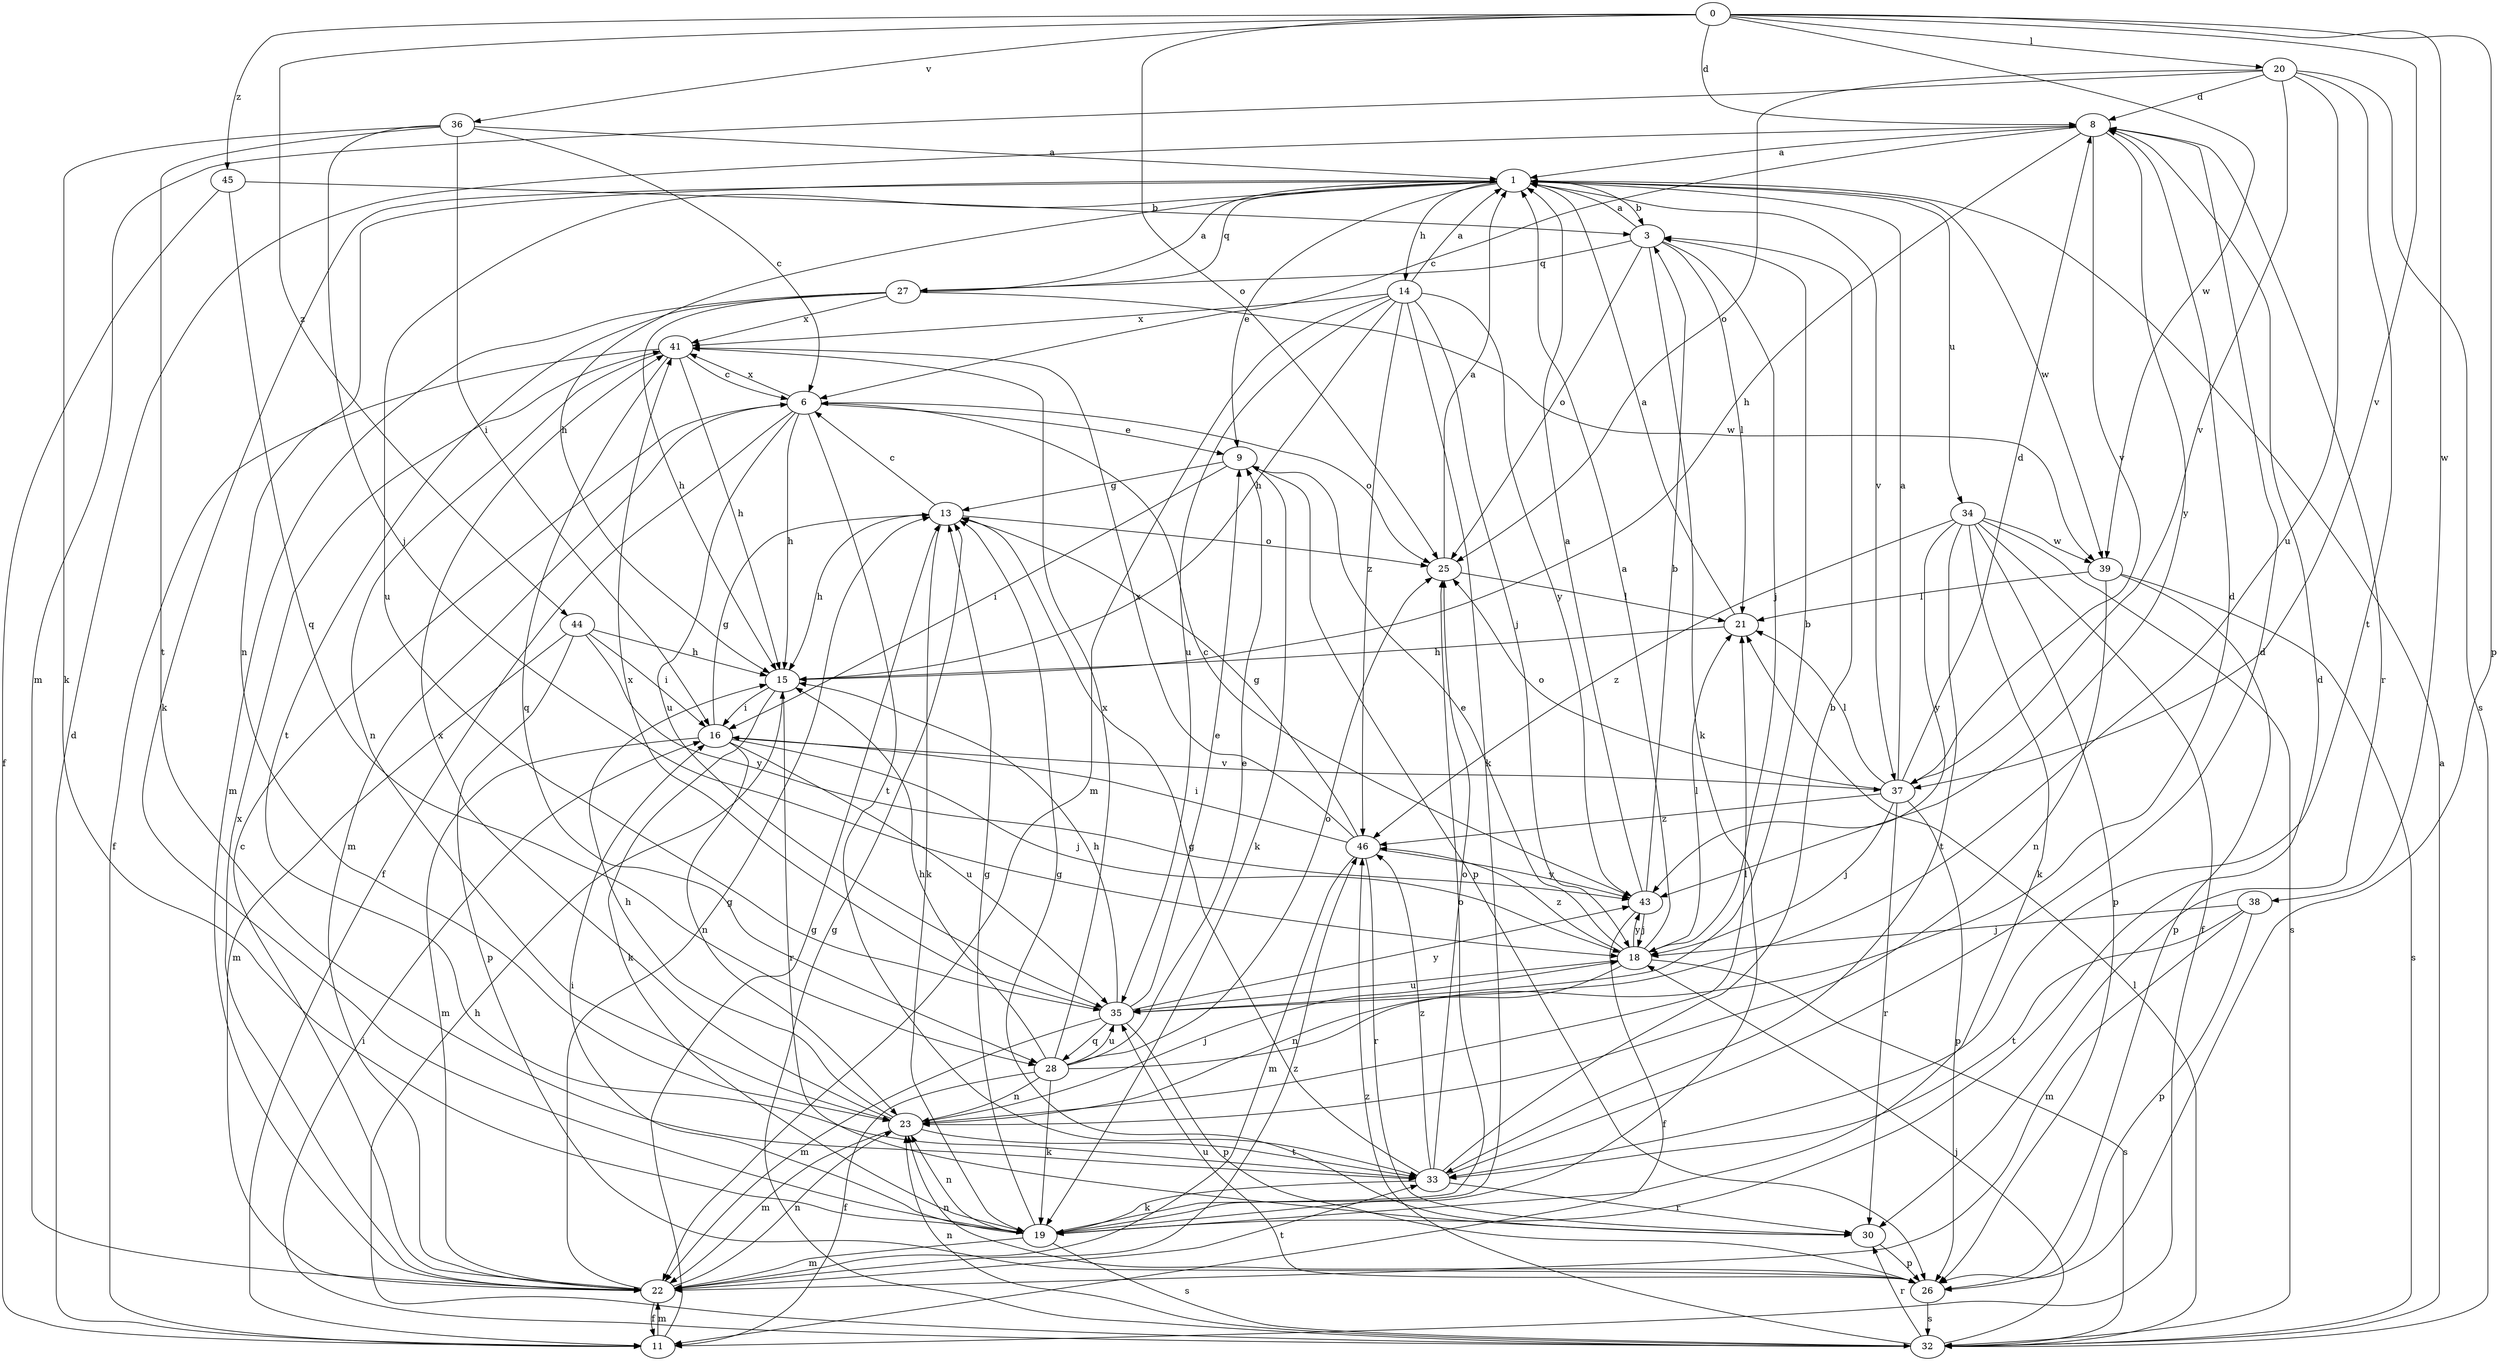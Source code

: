strict digraph  {
0;
1;
3;
6;
8;
9;
11;
13;
14;
15;
16;
18;
19;
20;
21;
22;
23;
25;
26;
27;
28;
30;
32;
33;
34;
35;
36;
37;
38;
39;
41;
43;
44;
45;
46;
0 -> 8  [label=d];
0 -> 20  [label=l];
0 -> 25  [label=o];
0 -> 26  [label=p];
0 -> 36  [label=v];
0 -> 37  [label=v];
0 -> 38  [label=w];
0 -> 39  [label=w];
0 -> 44  [label=z];
0 -> 45  [label=z];
1 -> 3  [label=b];
1 -> 9  [label=e];
1 -> 14  [label=h];
1 -> 15  [label=h];
1 -> 19  [label=k];
1 -> 23  [label=n];
1 -> 27  [label=q];
1 -> 34  [label=u];
1 -> 35  [label=u];
1 -> 37  [label=v];
1 -> 39  [label=w];
3 -> 1  [label=a];
3 -> 18  [label=j];
3 -> 19  [label=k];
3 -> 21  [label=l];
3 -> 25  [label=o];
3 -> 27  [label=q];
6 -> 9  [label=e];
6 -> 11  [label=f];
6 -> 15  [label=h];
6 -> 22  [label=m];
6 -> 25  [label=o];
6 -> 33  [label=t];
6 -> 35  [label=u];
6 -> 41  [label=x];
8 -> 1  [label=a];
8 -> 6  [label=c];
8 -> 15  [label=h];
8 -> 30  [label=r];
8 -> 37  [label=v];
8 -> 43  [label=y];
9 -> 13  [label=g];
9 -> 16  [label=i];
9 -> 19  [label=k];
9 -> 26  [label=p];
11 -> 8  [label=d];
11 -> 13  [label=g];
11 -> 22  [label=m];
13 -> 6  [label=c];
13 -> 15  [label=h];
13 -> 19  [label=k];
13 -> 25  [label=o];
14 -> 1  [label=a];
14 -> 15  [label=h];
14 -> 18  [label=j];
14 -> 19  [label=k];
14 -> 22  [label=m];
14 -> 35  [label=u];
14 -> 41  [label=x];
14 -> 43  [label=y];
14 -> 46  [label=z];
15 -> 16  [label=i];
15 -> 19  [label=k];
15 -> 30  [label=r];
16 -> 13  [label=g];
16 -> 18  [label=j];
16 -> 22  [label=m];
16 -> 23  [label=n];
16 -> 35  [label=u];
16 -> 37  [label=v];
18 -> 1  [label=a];
18 -> 9  [label=e];
18 -> 21  [label=l];
18 -> 23  [label=n];
18 -> 32  [label=s];
18 -> 35  [label=u];
18 -> 43  [label=y];
18 -> 46  [label=z];
19 -> 8  [label=d];
19 -> 13  [label=g];
19 -> 16  [label=i];
19 -> 22  [label=m];
19 -> 23  [label=n];
19 -> 25  [label=o];
19 -> 32  [label=s];
20 -> 8  [label=d];
20 -> 22  [label=m];
20 -> 25  [label=o];
20 -> 32  [label=s];
20 -> 33  [label=t];
20 -> 35  [label=u];
20 -> 37  [label=v];
21 -> 1  [label=a];
21 -> 15  [label=h];
22 -> 6  [label=c];
22 -> 11  [label=f];
22 -> 13  [label=g];
22 -> 23  [label=n];
22 -> 33  [label=t];
22 -> 41  [label=x];
22 -> 46  [label=z];
23 -> 15  [label=h];
23 -> 18  [label=j];
23 -> 21  [label=l];
23 -> 22  [label=m];
23 -> 33  [label=t];
23 -> 41  [label=x];
25 -> 1  [label=a];
25 -> 21  [label=l];
26 -> 23  [label=n];
26 -> 32  [label=s];
26 -> 35  [label=u];
27 -> 1  [label=a];
27 -> 15  [label=h];
27 -> 22  [label=m];
27 -> 33  [label=t];
27 -> 39  [label=w];
27 -> 41  [label=x];
28 -> 8  [label=d];
28 -> 9  [label=e];
28 -> 11  [label=f];
28 -> 15  [label=h];
28 -> 19  [label=k];
28 -> 23  [label=n];
28 -> 25  [label=o];
28 -> 35  [label=u];
28 -> 41  [label=x];
30 -> 13  [label=g];
30 -> 26  [label=p];
32 -> 1  [label=a];
32 -> 13  [label=g];
32 -> 15  [label=h];
32 -> 16  [label=i];
32 -> 18  [label=j];
32 -> 21  [label=l];
32 -> 23  [label=n];
32 -> 30  [label=r];
32 -> 46  [label=z];
33 -> 3  [label=b];
33 -> 8  [label=d];
33 -> 13  [label=g];
33 -> 19  [label=k];
33 -> 25  [label=o];
33 -> 30  [label=r];
33 -> 46  [label=z];
34 -> 11  [label=f];
34 -> 19  [label=k];
34 -> 26  [label=p];
34 -> 32  [label=s];
34 -> 33  [label=t];
34 -> 39  [label=w];
34 -> 43  [label=y];
34 -> 46  [label=z];
35 -> 3  [label=b];
35 -> 9  [label=e];
35 -> 15  [label=h];
35 -> 22  [label=m];
35 -> 26  [label=p];
35 -> 28  [label=q];
35 -> 41  [label=x];
35 -> 43  [label=y];
36 -> 1  [label=a];
36 -> 6  [label=c];
36 -> 16  [label=i];
36 -> 18  [label=j];
36 -> 19  [label=k];
36 -> 33  [label=t];
37 -> 1  [label=a];
37 -> 8  [label=d];
37 -> 18  [label=j];
37 -> 21  [label=l];
37 -> 25  [label=o];
37 -> 26  [label=p];
37 -> 30  [label=r];
37 -> 46  [label=z];
38 -> 18  [label=j];
38 -> 22  [label=m];
38 -> 26  [label=p];
38 -> 33  [label=t];
39 -> 21  [label=l];
39 -> 23  [label=n];
39 -> 26  [label=p];
39 -> 32  [label=s];
41 -> 6  [label=c];
41 -> 11  [label=f];
41 -> 15  [label=h];
41 -> 23  [label=n];
41 -> 28  [label=q];
43 -> 1  [label=a];
43 -> 3  [label=b];
43 -> 6  [label=c];
43 -> 11  [label=f];
43 -> 18  [label=j];
44 -> 15  [label=h];
44 -> 16  [label=i];
44 -> 22  [label=m];
44 -> 26  [label=p];
44 -> 43  [label=y];
45 -> 3  [label=b];
45 -> 11  [label=f];
45 -> 28  [label=q];
46 -> 13  [label=g];
46 -> 16  [label=i];
46 -> 22  [label=m];
46 -> 30  [label=r];
46 -> 41  [label=x];
46 -> 43  [label=y];
}
